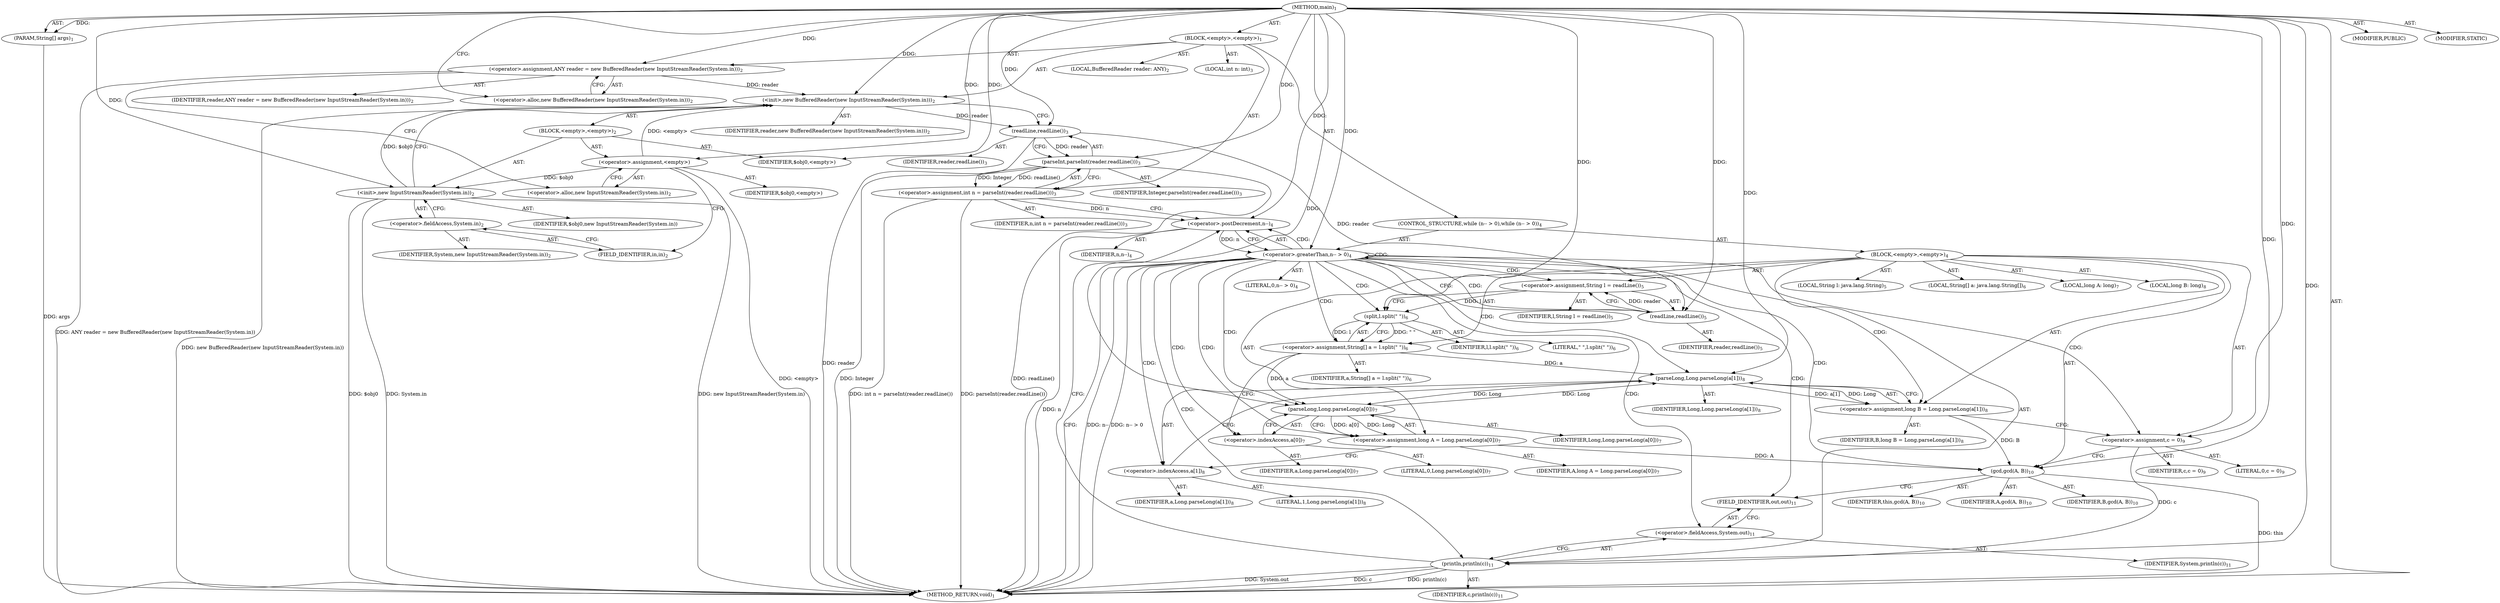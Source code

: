 digraph "main" {  
"19" [label = <(METHOD,main)<SUB>1</SUB>> ]
"20" [label = <(PARAM,String[] args)<SUB>1</SUB>> ]
"21" [label = <(BLOCK,&lt;empty&gt;,&lt;empty&gt;)<SUB>1</SUB>> ]
"4" [label = <(LOCAL,BufferedReader reader: ANY)<SUB>2</SUB>> ]
"22" [label = <(&lt;operator&gt;.assignment,ANY reader = new BufferedReader(new InputStreamReader(System.in)))<SUB>2</SUB>> ]
"23" [label = <(IDENTIFIER,reader,ANY reader = new BufferedReader(new InputStreamReader(System.in)))<SUB>2</SUB>> ]
"24" [label = <(&lt;operator&gt;.alloc,new BufferedReader(new InputStreamReader(System.in)))<SUB>2</SUB>> ]
"25" [label = <(&lt;init&gt;,new BufferedReader(new InputStreamReader(System.in)))<SUB>2</SUB>> ]
"3" [label = <(IDENTIFIER,reader,new BufferedReader(new InputStreamReader(System.in)))<SUB>2</SUB>> ]
"26" [label = <(BLOCK,&lt;empty&gt;,&lt;empty&gt;)<SUB>2</SUB>> ]
"27" [label = <(&lt;operator&gt;.assignment,&lt;empty&gt;)> ]
"28" [label = <(IDENTIFIER,$obj0,&lt;empty&gt;)> ]
"29" [label = <(&lt;operator&gt;.alloc,new InputStreamReader(System.in))<SUB>2</SUB>> ]
"30" [label = <(&lt;init&gt;,new InputStreamReader(System.in))<SUB>2</SUB>> ]
"31" [label = <(IDENTIFIER,$obj0,new InputStreamReader(System.in))> ]
"32" [label = <(&lt;operator&gt;.fieldAccess,System.in)<SUB>2</SUB>> ]
"33" [label = <(IDENTIFIER,System,new InputStreamReader(System.in))<SUB>2</SUB>> ]
"34" [label = <(FIELD_IDENTIFIER,in,in)<SUB>2</SUB>> ]
"35" [label = <(IDENTIFIER,$obj0,&lt;empty&gt;)> ]
"36" [label = <(LOCAL,int n: int)<SUB>3</SUB>> ]
"37" [label = <(&lt;operator&gt;.assignment,int n = parseInt(reader.readLine()))<SUB>3</SUB>> ]
"38" [label = <(IDENTIFIER,n,int n = parseInt(reader.readLine()))<SUB>3</SUB>> ]
"39" [label = <(parseInt,parseInt(reader.readLine()))<SUB>3</SUB>> ]
"40" [label = <(IDENTIFIER,Integer,parseInt(reader.readLine()))<SUB>3</SUB>> ]
"41" [label = <(readLine,readLine())<SUB>3</SUB>> ]
"42" [label = <(IDENTIFIER,reader,readLine())<SUB>3</SUB>> ]
"43" [label = <(CONTROL_STRUCTURE,while (n-- &gt; 0),while (n-- &gt; 0))<SUB>4</SUB>> ]
"44" [label = <(&lt;operator&gt;.greaterThan,n-- &gt; 0)<SUB>4</SUB>> ]
"45" [label = <(&lt;operator&gt;.postDecrement,n--)<SUB>4</SUB>> ]
"46" [label = <(IDENTIFIER,n,n--)<SUB>4</SUB>> ]
"47" [label = <(LITERAL,0,n-- &gt; 0)<SUB>4</SUB>> ]
"48" [label = <(BLOCK,&lt;empty&gt;,&lt;empty&gt;)<SUB>4</SUB>> ]
"49" [label = <(LOCAL,String l: java.lang.String)<SUB>5</SUB>> ]
"50" [label = <(&lt;operator&gt;.assignment,String l = readLine())<SUB>5</SUB>> ]
"51" [label = <(IDENTIFIER,l,String l = readLine())<SUB>5</SUB>> ]
"52" [label = <(readLine,readLine())<SUB>5</SUB>> ]
"53" [label = <(IDENTIFIER,reader,readLine())<SUB>5</SUB>> ]
"54" [label = <(LOCAL,String[] a: java.lang.String[])<SUB>6</SUB>> ]
"55" [label = <(&lt;operator&gt;.assignment,String[] a = l.split(&quot; &quot;))<SUB>6</SUB>> ]
"56" [label = <(IDENTIFIER,a,String[] a = l.split(&quot; &quot;))<SUB>6</SUB>> ]
"57" [label = <(split,l.split(&quot; &quot;))<SUB>6</SUB>> ]
"58" [label = <(IDENTIFIER,l,l.split(&quot; &quot;))<SUB>6</SUB>> ]
"59" [label = <(LITERAL,&quot; &quot;,l.split(&quot; &quot;))<SUB>6</SUB>> ]
"60" [label = <(LOCAL,long A: long)<SUB>7</SUB>> ]
"61" [label = <(&lt;operator&gt;.assignment,long A = Long.parseLong(a[0]))<SUB>7</SUB>> ]
"62" [label = <(IDENTIFIER,A,long A = Long.parseLong(a[0]))<SUB>7</SUB>> ]
"63" [label = <(parseLong,Long.parseLong(a[0]))<SUB>7</SUB>> ]
"64" [label = <(IDENTIFIER,Long,Long.parseLong(a[0]))<SUB>7</SUB>> ]
"65" [label = <(&lt;operator&gt;.indexAccess,a[0])<SUB>7</SUB>> ]
"66" [label = <(IDENTIFIER,a,Long.parseLong(a[0]))<SUB>7</SUB>> ]
"67" [label = <(LITERAL,0,Long.parseLong(a[0]))<SUB>7</SUB>> ]
"68" [label = <(LOCAL,long B: long)<SUB>8</SUB>> ]
"69" [label = <(&lt;operator&gt;.assignment,long B = Long.parseLong(a[1]))<SUB>8</SUB>> ]
"70" [label = <(IDENTIFIER,B,long B = Long.parseLong(a[1]))<SUB>8</SUB>> ]
"71" [label = <(parseLong,Long.parseLong(a[1]))<SUB>8</SUB>> ]
"72" [label = <(IDENTIFIER,Long,Long.parseLong(a[1]))<SUB>8</SUB>> ]
"73" [label = <(&lt;operator&gt;.indexAccess,a[1])<SUB>8</SUB>> ]
"74" [label = <(IDENTIFIER,a,Long.parseLong(a[1]))<SUB>8</SUB>> ]
"75" [label = <(LITERAL,1,Long.parseLong(a[1]))<SUB>8</SUB>> ]
"76" [label = <(&lt;operator&gt;.assignment,c = 0)<SUB>9</SUB>> ]
"77" [label = <(IDENTIFIER,c,c = 0)<SUB>9</SUB>> ]
"78" [label = <(LITERAL,0,c = 0)<SUB>9</SUB>> ]
"79" [label = <(gcd,gcd(A, B))<SUB>10</SUB>> ]
"80" [label = <(IDENTIFIER,this,gcd(A, B))<SUB>10</SUB>> ]
"81" [label = <(IDENTIFIER,A,gcd(A, B))<SUB>10</SUB>> ]
"82" [label = <(IDENTIFIER,B,gcd(A, B))<SUB>10</SUB>> ]
"83" [label = <(println,println(c))<SUB>11</SUB>> ]
"84" [label = <(&lt;operator&gt;.fieldAccess,System.out)<SUB>11</SUB>> ]
"85" [label = <(IDENTIFIER,System,println(c))<SUB>11</SUB>> ]
"86" [label = <(FIELD_IDENTIFIER,out,out)<SUB>11</SUB>> ]
"87" [label = <(IDENTIFIER,c,println(c))<SUB>11</SUB>> ]
"88" [label = <(MODIFIER,PUBLIC)> ]
"89" [label = <(MODIFIER,STATIC)> ]
"90" [label = <(METHOD_RETURN,void)<SUB>1</SUB>> ]
  "19" -> "20"  [ label = "AST: "] 
  "19" -> "21"  [ label = "AST: "] 
  "19" -> "88"  [ label = "AST: "] 
  "19" -> "89"  [ label = "AST: "] 
  "19" -> "90"  [ label = "AST: "] 
  "21" -> "4"  [ label = "AST: "] 
  "21" -> "22"  [ label = "AST: "] 
  "21" -> "25"  [ label = "AST: "] 
  "21" -> "36"  [ label = "AST: "] 
  "21" -> "37"  [ label = "AST: "] 
  "21" -> "43"  [ label = "AST: "] 
  "22" -> "23"  [ label = "AST: "] 
  "22" -> "24"  [ label = "AST: "] 
  "25" -> "3"  [ label = "AST: "] 
  "25" -> "26"  [ label = "AST: "] 
  "26" -> "27"  [ label = "AST: "] 
  "26" -> "30"  [ label = "AST: "] 
  "26" -> "35"  [ label = "AST: "] 
  "27" -> "28"  [ label = "AST: "] 
  "27" -> "29"  [ label = "AST: "] 
  "30" -> "31"  [ label = "AST: "] 
  "30" -> "32"  [ label = "AST: "] 
  "32" -> "33"  [ label = "AST: "] 
  "32" -> "34"  [ label = "AST: "] 
  "37" -> "38"  [ label = "AST: "] 
  "37" -> "39"  [ label = "AST: "] 
  "39" -> "40"  [ label = "AST: "] 
  "39" -> "41"  [ label = "AST: "] 
  "41" -> "42"  [ label = "AST: "] 
  "43" -> "44"  [ label = "AST: "] 
  "43" -> "48"  [ label = "AST: "] 
  "44" -> "45"  [ label = "AST: "] 
  "44" -> "47"  [ label = "AST: "] 
  "45" -> "46"  [ label = "AST: "] 
  "48" -> "49"  [ label = "AST: "] 
  "48" -> "50"  [ label = "AST: "] 
  "48" -> "54"  [ label = "AST: "] 
  "48" -> "55"  [ label = "AST: "] 
  "48" -> "60"  [ label = "AST: "] 
  "48" -> "61"  [ label = "AST: "] 
  "48" -> "68"  [ label = "AST: "] 
  "48" -> "69"  [ label = "AST: "] 
  "48" -> "76"  [ label = "AST: "] 
  "48" -> "79"  [ label = "AST: "] 
  "48" -> "83"  [ label = "AST: "] 
  "50" -> "51"  [ label = "AST: "] 
  "50" -> "52"  [ label = "AST: "] 
  "52" -> "53"  [ label = "AST: "] 
  "55" -> "56"  [ label = "AST: "] 
  "55" -> "57"  [ label = "AST: "] 
  "57" -> "58"  [ label = "AST: "] 
  "57" -> "59"  [ label = "AST: "] 
  "61" -> "62"  [ label = "AST: "] 
  "61" -> "63"  [ label = "AST: "] 
  "63" -> "64"  [ label = "AST: "] 
  "63" -> "65"  [ label = "AST: "] 
  "65" -> "66"  [ label = "AST: "] 
  "65" -> "67"  [ label = "AST: "] 
  "69" -> "70"  [ label = "AST: "] 
  "69" -> "71"  [ label = "AST: "] 
  "71" -> "72"  [ label = "AST: "] 
  "71" -> "73"  [ label = "AST: "] 
  "73" -> "74"  [ label = "AST: "] 
  "73" -> "75"  [ label = "AST: "] 
  "76" -> "77"  [ label = "AST: "] 
  "76" -> "78"  [ label = "AST: "] 
  "79" -> "80"  [ label = "AST: "] 
  "79" -> "81"  [ label = "AST: "] 
  "79" -> "82"  [ label = "AST: "] 
  "83" -> "84"  [ label = "AST: "] 
  "83" -> "87"  [ label = "AST: "] 
  "84" -> "85"  [ label = "AST: "] 
  "84" -> "86"  [ label = "AST: "] 
  "22" -> "29"  [ label = "CFG: "] 
  "25" -> "41"  [ label = "CFG: "] 
  "37" -> "45"  [ label = "CFG: "] 
  "24" -> "22"  [ label = "CFG: "] 
  "39" -> "37"  [ label = "CFG: "] 
  "44" -> "90"  [ label = "CFG: "] 
  "44" -> "52"  [ label = "CFG: "] 
  "27" -> "34"  [ label = "CFG: "] 
  "30" -> "25"  [ label = "CFG: "] 
  "41" -> "39"  [ label = "CFG: "] 
  "45" -> "44"  [ label = "CFG: "] 
  "50" -> "57"  [ label = "CFG: "] 
  "55" -> "65"  [ label = "CFG: "] 
  "61" -> "73"  [ label = "CFG: "] 
  "69" -> "76"  [ label = "CFG: "] 
  "76" -> "79"  [ label = "CFG: "] 
  "79" -> "86"  [ label = "CFG: "] 
  "83" -> "45"  [ label = "CFG: "] 
  "29" -> "27"  [ label = "CFG: "] 
  "32" -> "30"  [ label = "CFG: "] 
  "52" -> "50"  [ label = "CFG: "] 
  "57" -> "55"  [ label = "CFG: "] 
  "63" -> "61"  [ label = "CFG: "] 
  "71" -> "69"  [ label = "CFG: "] 
  "84" -> "83"  [ label = "CFG: "] 
  "34" -> "32"  [ label = "CFG: "] 
  "65" -> "63"  [ label = "CFG: "] 
  "73" -> "71"  [ label = "CFG: "] 
  "86" -> "84"  [ label = "CFG: "] 
  "19" -> "24"  [ label = "CFG: "] 
  "20" -> "90"  [ label = "DDG: args"] 
  "22" -> "90"  [ label = "DDG: ANY reader = new BufferedReader(new InputStreamReader(System.in))"] 
  "27" -> "90"  [ label = "DDG: &lt;empty&gt;"] 
  "30" -> "90"  [ label = "DDG: $obj0"] 
  "30" -> "90"  [ label = "DDG: System.in"] 
  "30" -> "90"  [ label = "DDG: new InputStreamReader(System.in)"] 
  "25" -> "90"  [ label = "DDG: new BufferedReader(new InputStreamReader(System.in))"] 
  "41" -> "90"  [ label = "DDG: reader"] 
  "39" -> "90"  [ label = "DDG: readLine()"] 
  "37" -> "90"  [ label = "DDG: parseInt(reader.readLine())"] 
  "37" -> "90"  [ label = "DDG: int n = parseInt(reader.readLine())"] 
  "45" -> "90"  [ label = "DDG: n"] 
  "44" -> "90"  [ label = "DDG: n--"] 
  "44" -> "90"  [ label = "DDG: n-- &gt; 0"] 
  "83" -> "90"  [ label = "DDG: System.out"] 
  "83" -> "90"  [ label = "DDG: c"] 
  "83" -> "90"  [ label = "DDG: println(c)"] 
  "39" -> "90"  [ label = "DDG: Integer"] 
  "79" -> "90"  [ label = "DDG: this"] 
  "19" -> "20"  [ label = "DDG: "] 
  "19" -> "22"  [ label = "DDG: "] 
  "39" -> "37"  [ label = "DDG: Integer"] 
  "39" -> "37"  [ label = "DDG: readLine()"] 
  "22" -> "25"  [ label = "DDG: reader"] 
  "19" -> "25"  [ label = "DDG: "] 
  "27" -> "25"  [ label = "DDG: &lt;empty&gt;"] 
  "30" -> "25"  [ label = "DDG: $obj0"] 
  "19" -> "27"  [ label = "DDG: "] 
  "19" -> "35"  [ label = "DDG: "] 
  "19" -> "39"  [ label = "DDG: "] 
  "41" -> "39"  [ label = "DDG: reader"] 
  "45" -> "44"  [ label = "DDG: n"] 
  "19" -> "44"  [ label = "DDG: "] 
  "52" -> "50"  [ label = "DDG: reader"] 
  "57" -> "55"  [ label = "DDG: l"] 
  "57" -> "55"  [ label = "DDG: &quot; &quot;"] 
  "63" -> "61"  [ label = "DDG: Long"] 
  "63" -> "61"  [ label = "DDG: a[0]"] 
  "71" -> "69"  [ label = "DDG: Long"] 
  "71" -> "69"  [ label = "DDG: a[1]"] 
  "19" -> "76"  [ label = "DDG: "] 
  "27" -> "30"  [ label = "DDG: $obj0"] 
  "19" -> "30"  [ label = "DDG: "] 
  "25" -> "41"  [ label = "DDG: reader"] 
  "19" -> "41"  [ label = "DDG: "] 
  "37" -> "45"  [ label = "DDG: n"] 
  "19" -> "45"  [ label = "DDG: "] 
  "19" -> "79"  [ label = "DDG: "] 
  "61" -> "79"  [ label = "DDG: A"] 
  "69" -> "79"  [ label = "DDG: B"] 
  "76" -> "83"  [ label = "DDG: c"] 
  "19" -> "83"  [ label = "DDG: "] 
  "41" -> "52"  [ label = "DDG: reader"] 
  "19" -> "52"  [ label = "DDG: "] 
  "50" -> "57"  [ label = "DDG: l"] 
  "19" -> "57"  [ label = "DDG: "] 
  "71" -> "63"  [ label = "DDG: Long"] 
  "19" -> "63"  [ label = "DDG: "] 
  "55" -> "63"  [ label = "DDG: a"] 
  "63" -> "71"  [ label = "DDG: Long"] 
  "19" -> "71"  [ label = "DDG: "] 
  "55" -> "71"  [ label = "DDG: a"] 
  "44" -> "73"  [ label = "CDG: "] 
  "44" -> "61"  [ label = "CDG: "] 
  "44" -> "57"  [ label = "CDG: "] 
  "44" -> "83"  [ label = "CDG: "] 
  "44" -> "71"  [ label = "CDG: "] 
  "44" -> "52"  [ label = "CDG: "] 
  "44" -> "84"  [ label = "CDG: "] 
  "44" -> "69"  [ label = "CDG: "] 
  "44" -> "45"  [ label = "CDG: "] 
  "44" -> "63"  [ label = "CDG: "] 
  "44" -> "76"  [ label = "CDG: "] 
  "44" -> "65"  [ label = "CDG: "] 
  "44" -> "50"  [ label = "CDG: "] 
  "44" -> "44"  [ label = "CDG: "] 
  "44" -> "55"  [ label = "CDG: "] 
  "44" -> "79"  [ label = "CDG: "] 
  "44" -> "86"  [ label = "CDG: "] 
}
